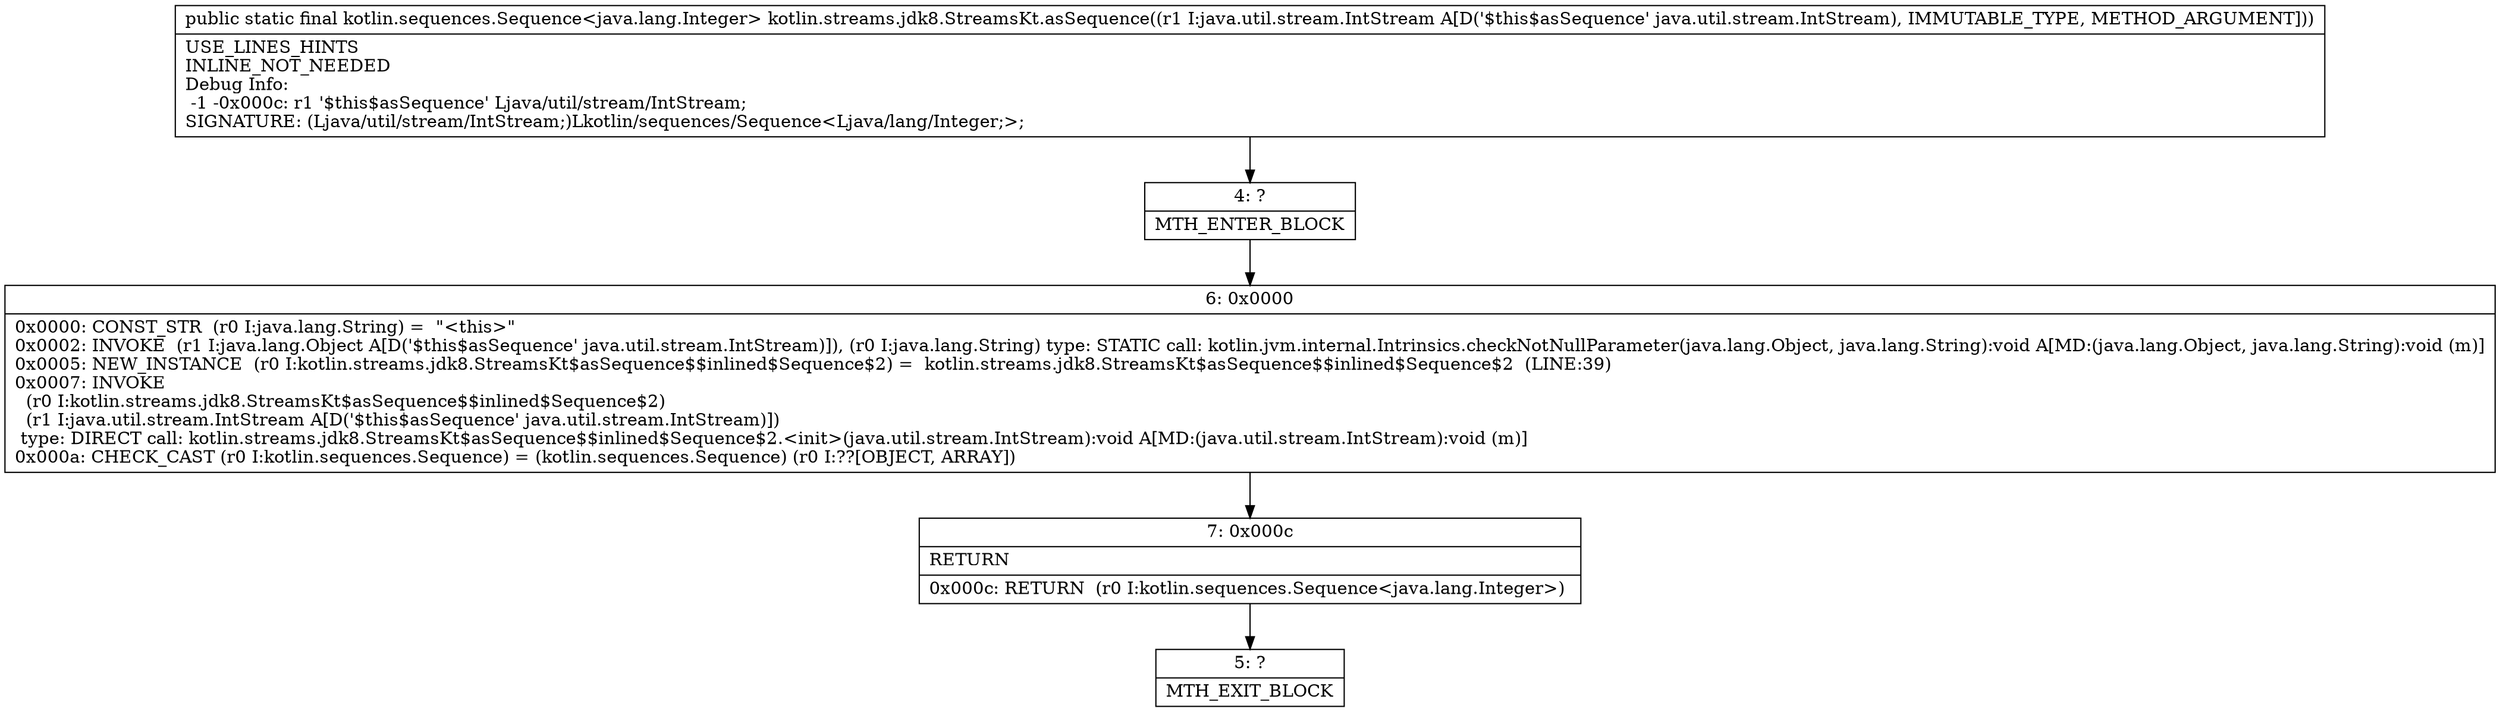 digraph "CFG forkotlin.streams.jdk8.StreamsKt.asSequence(Ljava\/util\/stream\/IntStream;)Lkotlin\/sequences\/Sequence;" {
Node_4 [shape=record,label="{4\:\ ?|MTH_ENTER_BLOCK\l}"];
Node_6 [shape=record,label="{6\:\ 0x0000|0x0000: CONST_STR  (r0 I:java.lang.String) =  \"\<this\>\" \l0x0002: INVOKE  (r1 I:java.lang.Object A[D('$this$asSequence' java.util.stream.IntStream)]), (r0 I:java.lang.String) type: STATIC call: kotlin.jvm.internal.Intrinsics.checkNotNullParameter(java.lang.Object, java.lang.String):void A[MD:(java.lang.Object, java.lang.String):void (m)]\l0x0005: NEW_INSTANCE  (r0 I:kotlin.streams.jdk8.StreamsKt$asSequence$$inlined$Sequence$2) =  kotlin.streams.jdk8.StreamsKt$asSequence$$inlined$Sequence$2  (LINE:39)\l0x0007: INVOKE  \l  (r0 I:kotlin.streams.jdk8.StreamsKt$asSequence$$inlined$Sequence$2)\l  (r1 I:java.util.stream.IntStream A[D('$this$asSequence' java.util.stream.IntStream)])\l type: DIRECT call: kotlin.streams.jdk8.StreamsKt$asSequence$$inlined$Sequence$2.\<init\>(java.util.stream.IntStream):void A[MD:(java.util.stream.IntStream):void (m)]\l0x000a: CHECK_CAST (r0 I:kotlin.sequences.Sequence) = (kotlin.sequences.Sequence) (r0 I:??[OBJECT, ARRAY]) \l}"];
Node_7 [shape=record,label="{7\:\ 0x000c|RETURN\l|0x000c: RETURN  (r0 I:kotlin.sequences.Sequence\<java.lang.Integer\>) \l}"];
Node_5 [shape=record,label="{5\:\ ?|MTH_EXIT_BLOCK\l}"];
MethodNode[shape=record,label="{public static final kotlin.sequences.Sequence\<java.lang.Integer\> kotlin.streams.jdk8.StreamsKt.asSequence((r1 I:java.util.stream.IntStream A[D('$this$asSequence' java.util.stream.IntStream), IMMUTABLE_TYPE, METHOD_ARGUMENT]))  | USE_LINES_HINTS\lINLINE_NOT_NEEDED\lDebug Info:\l  \-1 \-0x000c: r1 '$this$asSequence' Ljava\/util\/stream\/IntStream;\lSIGNATURE: (Ljava\/util\/stream\/IntStream;)Lkotlin\/sequences\/Sequence\<Ljava\/lang\/Integer;\>;\l}"];
MethodNode -> Node_4;Node_4 -> Node_6;
Node_6 -> Node_7;
Node_7 -> Node_5;
}

